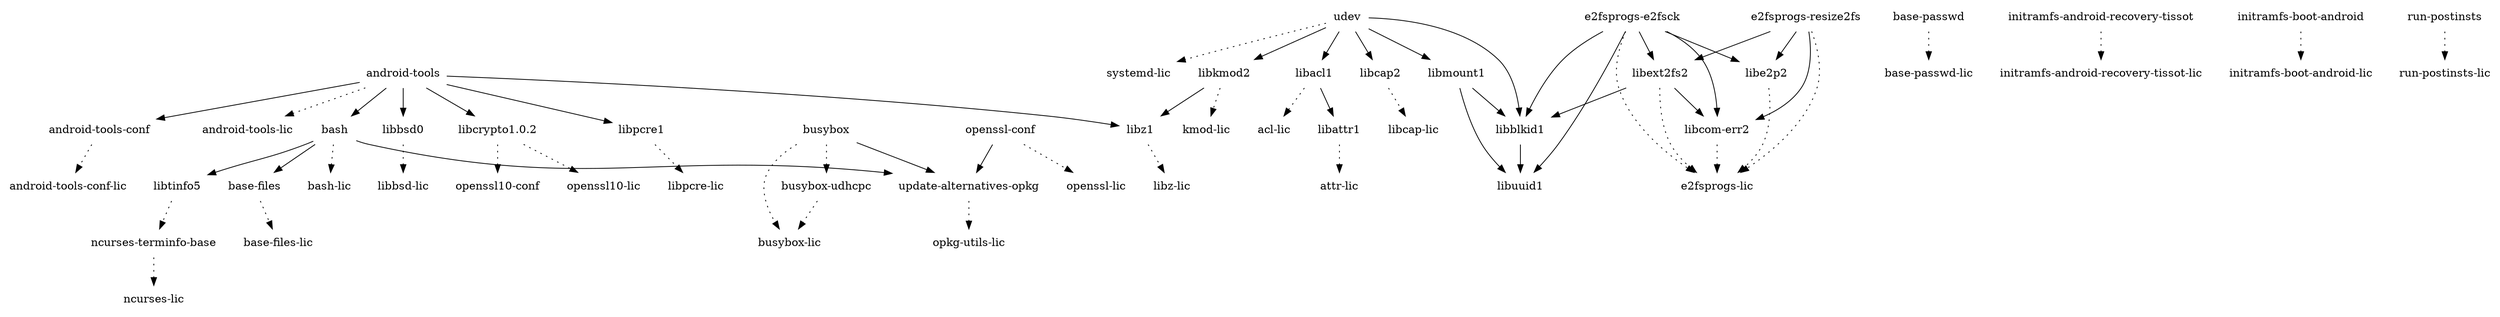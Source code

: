 digraph depends {
    node [shape=plaintext]
"android-tools" -> "android-tools-conf"
"android-tools" -> "android-tools-lic" [style=dotted]
"android-tools" -> "bash"
"android-tools-conf" -> "android-tools-conf-lic" [style=dotted]
"android-tools" -> "libbsd0"
"android-tools" -> "libcrypto1.0.2"
"android-tools" -> "libpcre1"
"android-tools" -> "libz1"
"base-files" -> "base-files-lic" [style=dotted]
"base-passwd" -> "base-passwd-lic" [style=dotted]
"bash" -> "base-files"
"bash" -> "bash-lic" [style=dotted]
"bash" -> "libtinfo5"
"bash" -> "update-alternatives-opkg"
"busybox" -> "busybox-lic" [style=dotted]
"busybox" -> "busybox-udhcpc" [style=dotted]
"busybox-udhcpc" -> "busybox-lic" [style=dotted]
"busybox" -> "update-alternatives-opkg"
"e2fsprogs-e2fsck" -> "e2fsprogs-lic" [style=dotted]
"e2fsprogs-e2fsck" -> "libblkid1"
"e2fsprogs-e2fsck" -> "libcom-err2"
"e2fsprogs-e2fsck" -> "libe2p2"
"e2fsprogs-e2fsck" -> "libext2fs2"
"e2fsprogs-e2fsck" -> "libuuid1"
"e2fsprogs-resize2fs" -> "e2fsprogs-lic" [style=dotted]
"e2fsprogs-resize2fs" -> "libcom-err2"
"e2fsprogs-resize2fs" -> "libe2p2"
"e2fsprogs-resize2fs" -> "libext2fs2"
"initramfs-android-recovery-tissot" -> "initramfs-android-recovery-tissot-lic" [style=dotted]
"initramfs-boot-android" -> "initramfs-boot-android-lic" [style=dotted]
"libacl1" -> "acl-lic" [style=dotted]
"libacl1" -> "libattr1"
"libattr1" -> "attr-lic" [style=dotted]
"libblkid1" -> "libuuid1"
"libbsd0" -> "libbsd-lic" [style=dotted]
"libcap2" -> "libcap-lic" [style=dotted]
"libcom-err2" -> "e2fsprogs-lic" [style=dotted]
"libcrypto1.0.2" -> "openssl10-conf" [style=dotted]
"libcrypto1.0.2" -> "openssl10-lic" [style=dotted]
"libe2p2" -> "e2fsprogs-lic" [style=dotted]
"libext2fs2" -> "e2fsprogs-lic" [style=dotted]
"libext2fs2" -> "libblkid1"
"libext2fs2" -> "libcom-err2"
"libkmod2" -> "kmod-lic" [style=dotted]
"libkmod2" -> "libz1"
"libmount1" -> "libblkid1"
"libmount1" -> "libuuid1"
"libpcre1" -> "libpcre-lic" [style=dotted]
"libtinfo5" -> "ncurses-terminfo-base" [style=dotted]
"libz1" -> "libz-lic" [style=dotted]
"ncurses-terminfo-base" -> "ncurses-lic" [style=dotted]
"openssl-conf" -> "openssl-lic" [style=dotted]
"openssl-conf" -> "update-alternatives-opkg"
"run-postinsts" -> "run-postinsts-lic" [style=dotted]
"udev" -> "libacl1"
"udev" -> "libblkid1"
"udev" -> "libcap2"
"udev" -> "libkmod2"
"udev" -> "libmount1"
"udev" -> "systemd-lic" [style=dotted]
"update-alternatives-opkg" -> "opkg-utils-lic" [style=dotted]
}
